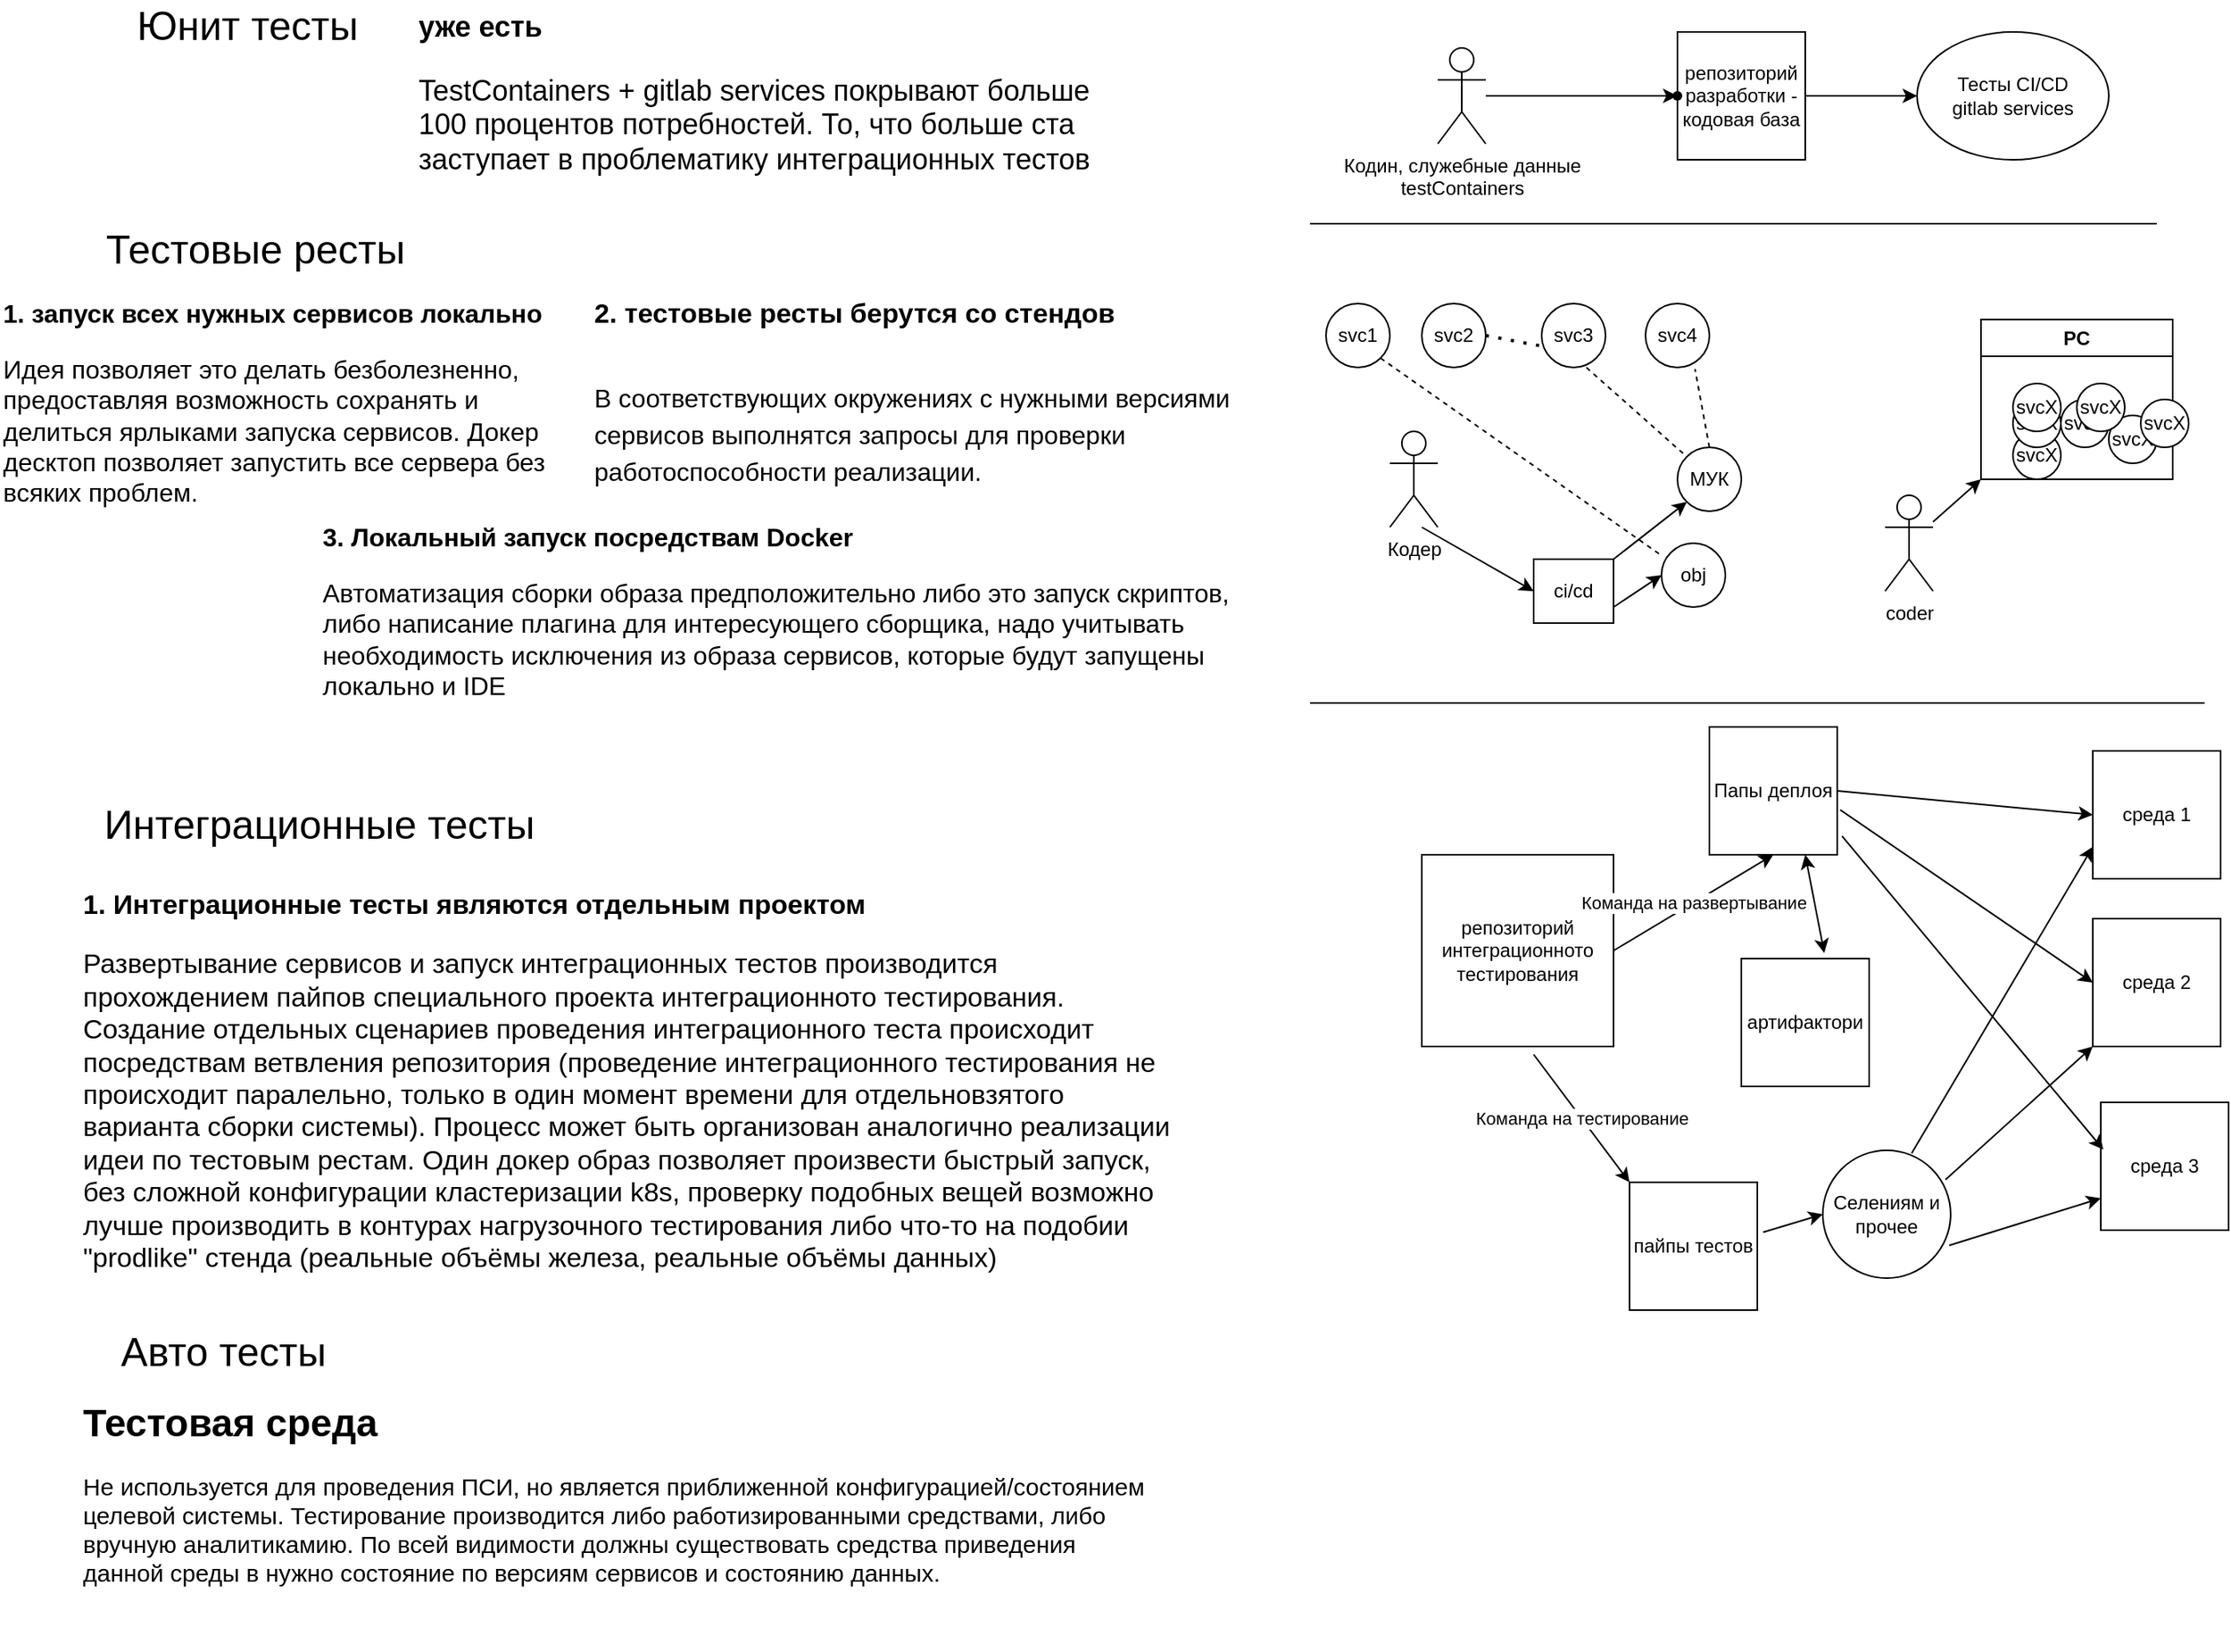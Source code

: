 <mxfile version="24.2.1" type="github">
  <diagram name="Страница — 1" id="c1UMaXYkpZ9lA620PUn9">
    <mxGraphModel dx="1134" dy="746" grid="1" gridSize="10" guides="1" tooltips="1" connect="1" arrows="1" fold="1" page="1" pageScale="1" pageWidth="827" pageHeight="1169" math="0" shadow="0">
      <root>
        <mxCell id="0" />
        <mxCell id="1" parent="0" />
        <mxCell id="Ikof8d_YS4LXDT-22h-A-2" value="Юнит тесты" style="text;html=1;align=center;verticalAlign=middle;whiteSpace=wrap;rounded=0;fontSize=25;" vertex="1" parent="1">
          <mxGeometry x="60" y="50" width="230" height="30" as="geometry" />
        </mxCell>
        <mxCell id="Ikof8d_YS4LXDT-22h-A-3" value="Интеграционные тесты" style="text;html=1;align=center;verticalAlign=middle;whiteSpace=wrap;rounded=0;fontSize=25;" vertex="1" parent="1">
          <mxGeometry x="20" y="550" width="400" height="30" as="geometry" />
        </mxCell>
        <mxCell id="Ikof8d_YS4LXDT-22h-A-4" value="Тестовые ресты" style="text;html=1;align=center;verticalAlign=middle;whiteSpace=wrap;rounded=0;fontSize=25;" vertex="1" parent="1">
          <mxGeometry x="60" y="190" width="240" height="30" as="geometry" />
        </mxCell>
        <mxCell id="Ikof8d_YS4LXDT-22h-A-5" value="Авто тесты" style="text;html=1;align=center;verticalAlign=middle;whiteSpace=wrap;rounded=0;fontSize=25;" vertex="1" parent="1">
          <mxGeometry x="40" y="880" width="240" height="30" as="geometry" />
        </mxCell>
        <mxCell id="Ikof8d_YS4LXDT-22h-A-6" value="&lt;h1 style=&quot;margin-top: 0px; font-size: 18px;&quot;&gt;&lt;font style=&quot;font-size: 18px;&quot;&gt;уже есть&lt;/font&gt;&lt;/h1&gt;&lt;p style=&quot;font-size: 18px;&quot;&gt;&lt;font style=&quot;font-size: 18px;&quot;&gt;TestContainers + gitlab services покрывают больше 100 процентов потребностей. То, что больше ста заступает в проблематику интеграционных тестов&lt;/font&gt;&lt;/p&gt;" style="text;html=1;whiteSpace=wrap;overflow=hidden;rounded=0;" vertex="1" parent="1">
          <mxGeometry x="280" y="50" width="450" height="120" as="geometry" />
        </mxCell>
        <mxCell id="Ikof8d_YS4LXDT-22h-A-7" value="&lt;h1 style=&quot;margin-top: 0px; font-size: 16px;&quot;&gt;1. запуск всех нужных сервисов локально&lt;/h1&gt;&lt;p style=&quot;font-size: 16px;&quot;&gt;Идея позволяет это делать безболезненно, предоставляя возможность сохранять и делиться ярлыками запуска сервисов. Докер десктоп позволяет запустить все сервера без всяких проблем.&lt;/p&gt;" style="text;html=1;whiteSpace=wrap;overflow=hidden;rounded=0;fontSize=16;" vertex="1" parent="1">
          <mxGeometry x="20" y="230" width="350" height="150" as="geometry" />
        </mxCell>
        <mxCell id="Ikof8d_YS4LXDT-22h-A-9" value="&lt;h1 style=&quot;text-align: justify; margin-top: 0px;&quot;&gt;&lt;font style=&quot;font-size: 17px;&quot;&gt;2. тестовые ресты берутся со стендов&lt;/font&gt;&lt;/h1&gt;&lt;p&gt;&lt;font style=&quot;font-size: 16px;&quot;&gt;В соответствующих окружениях с нужными версиями сервисов выполнятся запросы для проверки работоспособности реализации.&lt;/font&gt;&lt;/p&gt;" style="text;html=1;whiteSpace=wrap;overflow=hidden;rounded=0;fontSize=19;" vertex="1" parent="1">
          <mxGeometry x="390" y="210" width="420" height="150" as="geometry" />
        </mxCell>
        <mxCell id="Ikof8d_YS4LXDT-22h-A-12" value="&lt;h1 style=&quot;margin-top: 0px; font-size: 16px;&quot;&gt;3. Локальный запуск посредствам Docker&lt;/h1&gt;&lt;p style=&quot;font-size: 16px;&quot;&gt;Автоматизация сборки образа предположительно либо это запуск скриптов, либо написание плагина для интересующего сборщика, надо учитывать необходимость исключения из образа сервисов, которые будут запущены локально и IDE&lt;/p&gt;" style="text;html=1;whiteSpace=wrap;overflow=hidden;rounded=0;fontSize=16;" vertex="1" parent="1">
          <mxGeometry x="220" y="370" width="590" height="130" as="geometry" />
        </mxCell>
        <mxCell id="Ikof8d_YS4LXDT-22h-A-13" value="&lt;h1 style=&quot;margin-top: 0px; font-size: 17px;&quot;&gt;1. Интеграционные тесты являются отдельным проектом&lt;/h1&gt;&lt;p style=&quot;font-size: 17px;&quot;&gt;Развертывание сервисов и запуск интеграционных тестов производится прохождением пайпов специального проекта интеграционното тестирования. Создание отдельных сценариев проведения интеграционного теста происходит посредствам ветвления репозитория (проведение интеграционного тестирования не происходит паралельно, только в один момент времени для отдельновзятого варианта сборки системы). Процесс может быть организован аналогично реализации идеи по тестовым рестам. Один докер образ позволяет произвести быстрый запуск, без сложной конфигурации кластеризации k8s, проверку подобных вещей возможно лучше производить в контурах нагрузочного тестирования либо что-то на подобии &quot;prodlike&quot; стенда (реальные объёмы железа, реальные объёмы данных)&lt;/p&gt;&lt;p style=&quot;font-size: 17px;&quot;&gt;&lt;br&gt;&lt;/p&gt;" style="text;html=1;whiteSpace=wrap;overflow=hidden;rounded=0;fontSize=17;" vertex="1" parent="1">
          <mxGeometry x="70" y="600" width="690" height="270" as="geometry" />
        </mxCell>
        <mxCell id="Ikof8d_YS4LXDT-22h-A-16" value="&lt;h1 style=&quot;margin-top: 0px;&quot;&gt;Тестовая среда&lt;/h1&gt;&lt;p&gt;&lt;font style=&quot;font-size: 15px;&quot;&gt;Не используется для проведения ПСИ, но является приближенной конфигурацией/состоянием целевой системы. Тестирование производится либо работизированными средствами, либо вручную аналитикамию. По всей видимости должны существовать средства приведения данной среды в нужно состояние по версиям сервисов и состоянию данных.&lt;/font&gt;&lt;/p&gt;" style="text;html=1;whiteSpace=wrap;overflow=hidden;rounded=0;" vertex="1" parent="1">
          <mxGeometry x="70" y="920" width="670" height="160" as="geometry" />
        </mxCell>
        <mxCell id="Ikof8d_YS4LXDT-22h-A-22" value="" style="edgeStyle=orthogonalEdgeStyle;rounded=0;orthogonalLoop=1;jettySize=auto;html=1;" edge="1" parent="1" source="Ikof8d_YS4LXDT-22h-A-17" target="Ikof8d_YS4LXDT-22h-A-19">
          <mxGeometry relative="1" as="geometry" />
        </mxCell>
        <mxCell id="Ikof8d_YS4LXDT-22h-A-17" value="репозиторий разработки - кодовая база" style="whiteSpace=wrap;html=1;aspect=fixed;" vertex="1" parent="1">
          <mxGeometry x="1070" y="70" width="80" height="80" as="geometry" />
        </mxCell>
        <mxCell id="Ikof8d_YS4LXDT-22h-A-21" value="" style="edgeStyle=orthogonalEdgeStyle;rounded=0;orthogonalLoop=1;jettySize=auto;html=1;" edge="1" parent="1" source="Ikof8d_YS4LXDT-22h-A-18" target="Ikof8d_YS4LXDT-22h-A-20">
          <mxGeometry relative="1" as="geometry" />
        </mxCell>
        <mxCell id="Ikof8d_YS4LXDT-22h-A-18" value="Кодин, служебные данные&lt;br&gt;testContainers" style="shape=umlActor;verticalLabelPosition=bottom;verticalAlign=top;html=1;outlineConnect=0;" vertex="1" parent="1">
          <mxGeometry x="920" y="80" width="30" height="60" as="geometry" />
        </mxCell>
        <mxCell id="Ikof8d_YS4LXDT-22h-A-19" value="Тесты CI/CD&lt;div&gt;gitlab services&lt;/div&gt;" style="ellipse;whiteSpace=wrap;html=1;" vertex="1" parent="1">
          <mxGeometry x="1220" y="70" width="120" height="80" as="geometry" />
        </mxCell>
        <mxCell id="Ikof8d_YS4LXDT-22h-A-20" value="" style="shape=waypoint;sketch=0;size=6;pointerEvents=1;points=[];fillColor=default;resizable=0;rotatable=0;perimeter=centerPerimeter;snapToPoint=1;verticalAlign=top;" vertex="1" parent="1">
          <mxGeometry x="1060" y="100" width="20" height="20" as="geometry" />
        </mxCell>
        <mxCell id="Ikof8d_YS4LXDT-22h-A-23" value="" style="endArrow=none;html=1;rounded=0;" edge="1" parent="1">
          <mxGeometry width="50" height="50" relative="1" as="geometry">
            <mxPoint x="840" y="190" as="sourcePoint" />
            <mxPoint x="1370" y="190" as="targetPoint" />
          </mxGeometry>
        </mxCell>
        <mxCell id="Ikof8d_YS4LXDT-22h-A-24" value="Кодер&lt;div&gt;&lt;br&gt;&lt;/div&gt;" style="shape=umlActor;verticalLabelPosition=bottom;verticalAlign=top;html=1;outlineConnect=0;" vertex="1" parent="1">
          <mxGeometry x="890" y="320" width="30" height="60" as="geometry" />
        </mxCell>
        <mxCell id="Ikof8d_YS4LXDT-22h-A-25" value="svc1" style="ellipse;whiteSpace=wrap;html=1;aspect=fixed;" vertex="1" parent="1">
          <mxGeometry x="850" y="240" width="40" height="40" as="geometry" />
        </mxCell>
        <mxCell id="Ikof8d_YS4LXDT-22h-A-26" value="svc2" style="ellipse;whiteSpace=wrap;html=1;aspect=fixed;" vertex="1" parent="1">
          <mxGeometry x="910" y="240" width="40" height="40" as="geometry" />
        </mxCell>
        <mxCell id="Ikof8d_YS4LXDT-22h-A-27" value="svc3" style="ellipse;whiteSpace=wrap;html=1;aspect=fixed;" vertex="1" parent="1">
          <mxGeometry x="985" y="240" width="40" height="40" as="geometry" />
        </mxCell>
        <mxCell id="Ikof8d_YS4LXDT-22h-A-28" value="svc4" style="ellipse;whiteSpace=wrap;html=1;aspect=fixed;" vertex="1" parent="1">
          <mxGeometry x="1050" y="240" width="40" height="40" as="geometry" />
        </mxCell>
        <mxCell id="Ikof8d_YS4LXDT-22h-A-29" value="ci/cd" style="rounded=0;whiteSpace=wrap;html=1;" vertex="1" parent="1">
          <mxGeometry x="980" y="400" width="50" height="40" as="geometry" />
        </mxCell>
        <mxCell id="Ikof8d_YS4LXDT-22h-A-30" value="МУК" style="ellipse;whiteSpace=wrap;html=1;aspect=fixed;" vertex="1" parent="1">
          <mxGeometry x="1070" y="330" width="40" height="40" as="geometry" />
        </mxCell>
        <mxCell id="Ikof8d_YS4LXDT-22h-A-31" value="obj" style="ellipse;whiteSpace=wrap;html=1;aspect=fixed;" vertex="1" parent="1">
          <mxGeometry x="1060" y="390" width="40" height="40" as="geometry" />
        </mxCell>
        <mxCell id="Ikof8d_YS4LXDT-22h-A-32" value="" style="endArrow=classic;html=1;rounded=0;entryX=0;entryY=0.5;entryDx=0;entryDy=0;" edge="1" parent="1" target="Ikof8d_YS4LXDT-22h-A-29">
          <mxGeometry width="50" height="50" relative="1" as="geometry">
            <mxPoint x="910" y="380" as="sourcePoint" />
            <mxPoint x="960" y="330" as="targetPoint" />
          </mxGeometry>
        </mxCell>
        <mxCell id="Ikof8d_YS4LXDT-22h-A-33" value="" style="endArrow=classic;html=1;rounded=0;entryX=0;entryY=1;entryDx=0;entryDy=0;exitX=1;exitY=0;exitDx=0;exitDy=0;" edge="1" parent="1" source="Ikof8d_YS4LXDT-22h-A-29" target="Ikof8d_YS4LXDT-22h-A-30">
          <mxGeometry width="50" height="50" relative="1" as="geometry">
            <mxPoint x="910" y="380" as="sourcePoint" />
            <mxPoint x="960" y="330" as="targetPoint" />
          </mxGeometry>
        </mxCell>
        <mxCell id="Ikof8d_YS4LXDT-22h-A-35" value="" style="endArrow=classic;html=1;rounded=0;exitX=1;exitY=0.75;exitDx=0;exitDy=0;entryX=0;entryY=0.5;entryDx=0;entryDy=0;" edge="1" parent="1" source="Ikof8d_YS4LXDT-22h-A-29" target="Ikof8d_YS4LXDT-22h-A-31">
          <mxGeometry width="50" height="50" relative="1" as="geometry">
            <mxPoint x="910" y="380" as="sourcePoint" />
            <mxPoint x="960" y="330" as="targetPoint" />
          </mxGeometry>
        </mxCell>
        <mxCell id="Ikof8d_YS4LXDT-22h-A-36" value="" style="endArrow=none;dashed=1;html=1;rounded=0;exitX=1;exitY=1;exitDx=0;exitDy=0;entryX=-0.025;entryY=0.175;entryDx=0;entryDy=0;entryPerimeter=0;" edge="1" parent="1" source="Ikof8d_YS4LXDT-22h-A-25" target="Ikof8d_YS4LXDT-22h-A-31">
          <mxGeometry width="50" height="50" relative="1" as="geometry">
            <mxPoint x="910" y="380" as="sourcePoint" />
            <mxPoint x="960" y="330" as="targetPoint" />
          </mxGeometry>
        </mxCell>
        <mxCell id="Ikof8d_YS4LXDT-22h-A-37" value="" style="endArrow=none;dashed=1;html=1;dashPattern=1 3;strokeWidth=2;rounded=0;exitX=1;exitY=0.5;exitDx=0;exitDy=0;entryX=0.05;entryY=0.675;entryDx=0;entryDy=0;entryPerimeter=0;" edge="1" parent="1" source="Ikof8d_YS4LXDT-22h-A-26" target="Ikof8d_YS4LXDT-22h-A-27">
          <mxGeometry width="50" height="50" relative="1" as="geometry">
            <mxPoint x="910" y="380" as="sourcePoint" />
            <mxPoint x="960" y="330" as="targetPoint" />
          </mxGeometry>
        </mxCell>
        <mxCell id="Ikof8d_YS4LXDT-22h-A-38" value="" style="endArrow=none;dashed=1;html=1;rounded=0;exitX=0.7;exitY=1;exitDx=0;exitDy=0;exitPerimeter=0;entryX=0;entryY=0;entryDx=0;entryDy=0;" edge="1" parent="1" source="Ikof8d_YS4LXDT-22h-A-27" target="Ikof8d_YS4LXDT-22h-A-30">
          <mxGeometry width="50" height="50" relative="1" as="geometry">
            <mxPoint x="910" y="380" as="sourcePoint" />
            <mxPoint x="960" y="330" as="targetPoint" />
          </mxGeometry>
        </mxCell>
        <mxCell id="Ikof8d_YS4LXDT-22h-A-39" value="" style="endArrow=none;dashed=1;html=1;rounded=0;entryX=0.775;entryY=1.025;entryDx=0;entryDy=0;entryPerimeter=0;exitX=0.5;exitY=0;exitDx=0;exitDy=0;" edge="1" parent="1" source="Ikof8d_YS4LXDT-22h-A-30" target="Ikof8d_YS4LXDT-22h-A-28">
          <mxGeometry width="50" height="50" relative="1" as="geometry">
            <mxPoint x="910" y="380" as="sourcePoint" />
            <mxPoint x="1080" y="290" as="targetPoint" />
          </mxGeometry>
        </mxCell>
        <mxCell id="Ikof8d_YS4LXDT-22h-A-40" value="PC" style="swimlane;whiteSpace=wrap;html=1;" vertex="1" parent="1">
          <mxGeometry x="1260" y="250" width="120" height="100" as="geometry" />
        </mxCell>
        <mxCell id="Ikof8d_YS4LXDT-22h-A-47" value="svcX" style="ellipse;whiteSpace=wrap;html=1;aspect=fixed;" vertex="1" parent="Ikof8d_YS4LXDT-22h-A-40">
          <mxGeometry x="80" y="60" width="30" height="30" as="geometry" />
        </mxCell>
        <mxCell id="Ikof8d_YS4LXDT-22h-A-41" value="svcX" style="ellipse;whiteSpace=wrap;html=1;aspect=fixed;" vertex="1" parent="1">
          <mxGeometry x="1280" y="320" width="30" height="30" as="geometry" />
        </mxCell>
        <mxCell id="Ikof8d_YS4LXDT-22h-A-42" value="svcX" style="ellipse;whiteSpace=wrap;html=1;aspect=fixed;" vertex="1" parent="1">
          <mxGeometry x="1310" y="300" width="30" height="30" as="geometry" />
        </mxCell>
        <mxCell id="Ikof8d_YS4LXDT-22h-A-43" value="svcX" style="ellipse;whiteSpace=wrap;html=1;aspect=fixed;" vertex="1" parent="1">
          <mxGeometry x="1280" y="300" width="30" height="30" as="geometry" />
        </mxCell>
        <mxCell id="Ikof8d_YS4LXDT-22h-A-44" value="svcX" style="ellipse;whiteSpace=wrap;html=1;aspect=fixed;" vertex="1" parent="1">
          <mxGeometry x="1360" y="300" width="30" height="30" as="geometry" />
        </mxCell>
        <mxCell id="Ikof8d_YS4LXDT-22h-A-45" value="svcX" style="ellipse;whiteSpace=wrap;html=1;aspect=fixed;" vertex="1" parent="1">
          <mxGeometry x="1320" y="290" width="30" height="30" as="geometry" />
        </mxCell>
        <mxCell id="Ikof8d_YS4LXDT-22h-A-46" value="svcX" style="ellipse;whiteSpace=wrap;html=1;aspect=fixed;" vertex="1" parent="1">
          <mxGeometry x="1280" y="290" width="30" height="30" as="geometry" />
        </mxCell>
        <mxCell id="Ikof8d_YS4LXDT-22h-A-48" value="coder" style="shape=umlActor;verticalLabelPosition=bottom;verticalAlign=top;html=1;outlineConnect=0;" vertex="1" parent="1">
          <mxGeometry x="1200" y="360" width="30" height="60" as="geometry" />
        </mxCell>
        <mxCell id="Ikof8d_YS4LXDT-22h-A-49" value="" style="endArrow=classic;html=1;rounded=0;" edge="1" parent="1" source="Ikof8d_YS4LXDT-22h-A-48">
          <mxGeometry width="50" height="50" relative="1" as="geometry">
            <mxPoint x="1260" y="370" as="sourcePoint" />
            <mxPoint x="1260" y="350" as="targetPoint" />
          </mxGeometry>
        </mxCell>
        <mxCell id="Ikof8d_YS4LXDT-22h-A-50" value="" style="endArrow=none;html=1;rounded=0;" edge="1" parent="1">
          <mxGeometry width="50" height="50" relative="1" as="geometry">
            <mxPoint x="840" y="490" as="sourcePoint" />
            <mxPoint x="1400" y="490" as="targetPoint" />
          </mxGeometry>
        </mxCell>
        <mxCell id="Ikof8d_YS4LXDT-22h-A-51" value="репозиторий интеграционното тестирования" style="whiteSpace=wrap;html=1;aspect=fixed;" vertex="1" parent="1">
          <mxGeometry x="910" y="585" width="120" height="120" as="geometry" />
        </mxCell>
        <mxCell id="Ikof8d_YS4LXDT-22h-A-52" value="среда 1" style="whiteSpace=wrap;html=1;aspect=fixed;" vertex="1" parent="1">
          <mxGeometry x="1330" y="520" width="80" height="80" as="geometry" />
        </mxCell>
        <mxCell id="Ikof8d_YS4LXDT-22h-A-53" value="среда 2" style="whiteSpace=wrap;html=1;aspect=fixed;" vertex="1" parent="1">
          <mxGeometry x="1330" y="625" width="80" height="80" as="geometry" />
        </mxCell>
        <mxCell id="Ikof8d_YS4LXDT-22h-A-54" value="среда 3" style="whiteSpace=wrap;html=1;aspect=fixed;" vertex="1" parent="1">
          <mxGeometry x="1335" y="740" width="80" height="80" as="geometry" />
        </mxCell>
        <mxCell id="Ikof8d_YS4LXDT-22h-A-55" value="Команда на развертывание" style="endArrow=classic;html=1;rounded=0;exitX=1;exitY=0.5;exitDx=0;exitDy=0;entryX=0.5;entryY=1;entryDx=0;entryDy=0;" edge="1" parent="1" source="Ikof8d_YS4LXDT-22h-A-51" target="Ikof8d_YS4LXDT-22h-A-58">
          <mxGeometry width="50" height="50" relative="1" as="geometry">
            <mxPoint x="980" y="710" as="sourcePoint" />
            <mxPoint x="1030" y="660" as="targetPoint" />
          </mxGeometry>
        </mxCell>
        <mxCell id="Ikof8d_YS4LXDT-22h-A-58" value="Папы деплоя" style="whiteSpace=wrap;html=1;aspect=fixed;" vertex="1" parent="1">
          <mxGeometry x="1090" y="505" width="80" height="80" as="geometry" />
        </mxCell>
        <mxCell id="Ikof8d_YS4LXDT-22h-A-59" value="артифактори" style="whiteSpace=wrap;html=1;aspect=fixed;" vertex="1" parent="1">
          <mxGeometry x="1110" y="650" width="80" height="80" as="geometry" />
        </mxCell>
        <mxCell id="Ikof8d_YS4LXDT-22h-A-60" value="" style="endArrow=classic;startArrow=classic;html=1;rounded=0;entryX=0.75;entryY=1;entryDx=0;entryDy=0;exitX=0.649;exitY=-0.043;exitDx=0;exitDy=0;exitPerimeter=0;" edge="1" parent="1" source="Ikof8d_YS4LXDT-22h-A-59" target="Ikof8d_YS4LXDT-22h-A-58">
          <mxGeometry width="50" height="50" relative="1" as="geometry">
            <mxPoint x="980" y="710" as="sourcePoint" />
            <mxPoint x="1030" y="660" as="targetPoint" />
          </mxGeometry>
        </mxCell>
        <mxCell id="Ikof8d_YS4LXDT-22h-A-61" value="" style="endArrow=classic;html=1;rounded=0;entryX=0;entryY=0.5;entryDx=0;entryDy=0;exitX=1;exitY=0.5;exitDx=0;exitDy=0;" edge="1" parent="1" source="Ikof8d_YS4LXDT-22h-A-58" target="Ikof8d_YS4LXDT-22h-A-52">
          <mxGeometry width="50" height="50" relative="1" as="geometry">
            <mxPoint x="980" y="710" as="sourcePoint" />
            <mxPoint x="1030" y="660" as="targetPoint" />
          </mxGeometry>
        </mxCell>
        <mxCell id="Ikof8d_YS4LXDT-22h-A-62" value="" style="endArrow=classic;html=1;rounded=0;entryX=0;entryY=0.5;entryDx=0;entryDy=0;exitX=1.024;exitY=0.649;exitDx=0;exitDy=0;exitPerimeter=0;" edge="1" parent="1" source="Ikof8d_YS4LXDT-22h-A-58" target="Ikof8d_YS4LXDT-22h-A-53">
          <mxGeometry width="50" height="50" relative="1" as="geometry">
            <mxPoint x="980" y="710" as="sourcePoint" />
            <mxPoint x="1270" y="680" as="targetPoint" />
          </mxGeometry>
        </mxCell>
        <mxCell id="Ikof8d_YS4LXDT-22h-A-63" value="" style="endArrow=classic;html=1;rounded=0;entryX=0.02;entryY=0.369;entryDx=0;entryDy=0;entryPerimeter=0;exitX=1.038;exitY=0.854;exitDx=0;exitDy=0;exitPerimeter=0;" edge="1" parent="1" source="Ikof8d_YS4LXDT-22h-A-58" target="Ikof8d_YS4LXDT-22h-A-54">
          <mxGeometry width="50" height="50" relative="1" as="geometry">
            <mxPoint x="980" y="710" as="sourcePoint" />
            <mxPoint x="1030" y="660" as="targetPoint" />
          </mxGeometry>
        </mxCell>
        <mxCell id="Ikof8d_YS4LXDT-22h-A-65" value="Команда на тестирование" style="endArrow=classic;html=1;rounded=0;entryX=0;entryY=0;entryDx=0;entryDy=0;" edge="1" parent="1" target="Ikof8d_YS4LXDT-22h-A-66">
          <mxGeometry width="50" height="50" relative="1" as="geometry">
            <mxPoint x="980" y="710" as="sourcePoint" />
            <mxPoint x="1033.04" y="763.68" as="targetPoint" />
          </mxGeometry>
        </mxCell>
        <mxCell id="Ikof8d_YS4LXDT-22h-A-66" value="пайпы тестов" style="whiteSpace=wrap;html=1;aspect=fixed;" vertex="1" parent="1">
          <mxGeometry x="1040" y="790" width="80" height="80" as="geometry" />
        </mxCell>
        <mxCell id="Ikof8d_YS4LXDT-22h-A-68" value="Селениям и прочее" style="ellipse;whiteSpace=wrap;html=1;aspect=fixed;" vertex="1" parent="1">
          <mxGeometry x="1161" y="770" width="80" height="80" as="geometry" />
        </mxCell>
        <mxCell id="Ikof8d_YS4LXDT-22h-A-69" value="" style="endArrow=classic;html=1;rounded=0;exitX=1.046;exitY=0.391;exitDx=0;exitDy=0;exitPerimeter=0;entryX=0;entryY=0.5;entryDx=0;entryDy=0;" edge="1" parent="1" source="Ikof8d_YS4LXDT-22h-A-66" target="Ikof8d_YS4LXDT-22h-A-68">
          <mxGeometry width="50" height="50" relative="1" as="geometry">
            <mxPoint x="980" y="710" as="sourcePoint" />
            <mxPoint x="1030" y="660" as="targetPoint" />
          </mxGeometry>
        </mxCell>
        <mxCell id="Ikof8d_YS4LXDT-22h-A-70" value="" style="endArrow=classic;html=1;rounded=0;exitX=0.695;exitY=0.024;exitDx=0;exitDy=0;exitPerimeter=0;entryX=0;entryY=0.75;entryDx=0;entryDy=0;" edge="1" parent="1" source="Ikof8d_YS4LXDT-22h-A-68" target="Ikof8d_YS4LXDT-22h-A-52">
          <mxGeometry width="50" height="50" relative="1" as="geometry">
            <mxPoint x="980" y="710" as="sourcePoint" />
            <mxPoint x="1030" y="660" as="targetPoint" />
          </mxGeometry>
        </mxCell>
        <mxCell id="Ikof8d_YS4LXDT-22h-A-71" value="" style="endArrow=classic;html=1;rounded=0;exitX=0.96;exitY=0.229;exitDx=0;exitDy=0;exitPerimeter=0;entryX=0;entryY=1;entryDx=0;entryDy=0;" edge="1" parent="1" source="Ikof8d_YS4LXDT-22h-A-68" target="Ikof8d_YS4LXDT-22h-A-53">
          <mxGeometry width="50" height="50" relative="1" as="geometry">
            <mxPoint x="980" y="710" as="sourcePoint" />
            <mxPoint x="1030" y="660" as="targetPoint" />
          </mxGeometry>
        </mxCell>
        <mxCell id="Ikof8d_YS4LXDT-22h-A-72" value="" style="endArrow=classic;html=1;rounded=0;exitX=0.989;exitY=0.744;exitDx=0;exitDy=0;exitPerimeter=0;entryX=0;entryY=0.75;entryDx=0;entryDy=0;" edge="1" parent="1" source="Ikof8d_YS4LXDT-22h-A-68" target="Ikof8d_YS4LXDT-22h-A-54">
          <mxGeometry width="50" height="50" relative="1" as="geometry">
            <mxPoint x="980" y="710" as="sourcePoint" />
            <mxPoint x="1030" y="660" as="targetPoint" />
          </mxGeometry>
        </mxCell>
      </root>
    </mxGraphModel>
  </diagram>
</mxfile>
